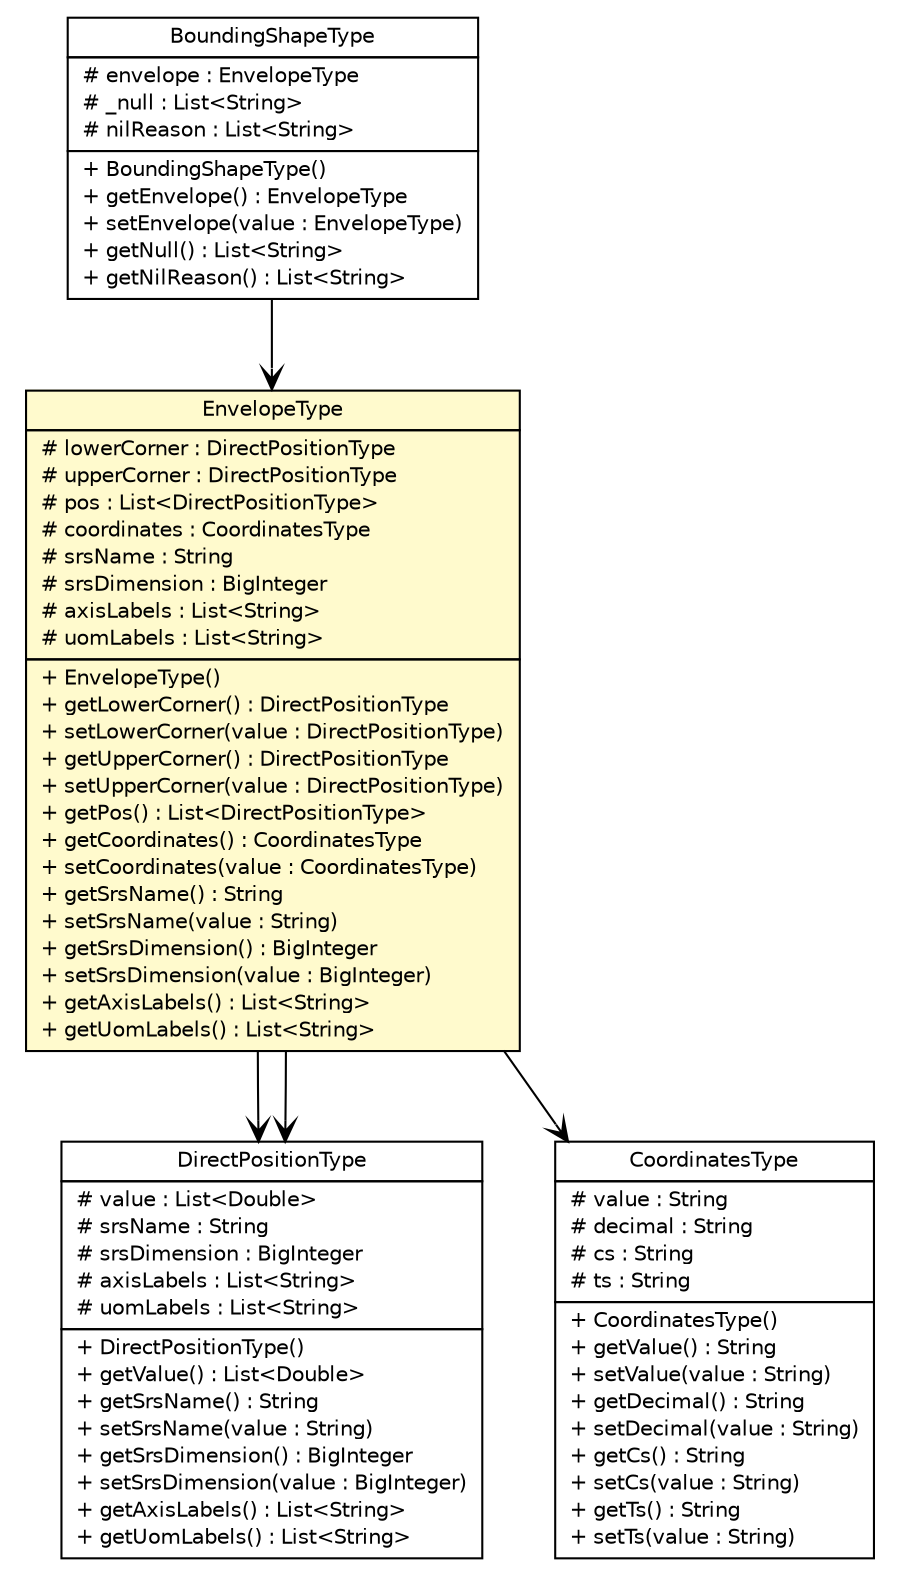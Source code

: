#!/usr/local/bin/dot
#
# Class diagram 
# Generated by UMLGraph version R5_6-24-gf6e263 (http://www.umlgraph.org/)
#

digraph G {
	edge [fontname="Helvetica",fontsize=10,labelfontname="Helvetica",labelfontsize=10];
	node [fontname="Helvetica",fontsize=10,shape=plaintext];
	nodesep=0.25;
	ranksep=0.5;
	// nl.b3p.topnl.top250nl.EnvelopeType
	c14273 [label=<<table title="nl.b3p.topnl.top250nl.EnvelopeType" border="0" cellborder="1" cellspacing="0" cellpadding="2" port="p" bgcolor="lemonChiffon" href="./EnvelopeType.html">
		<tr><td><table border="0" cellspacing="0" cellpadding="1">
<tr><td align="center" balign="center"> EnvelopeType </td></tr>
		</table></td></tr>
		<tr><td><table border="0" cellspacing="0" cellpadding="1">
<tr><td align="left" balign="left"> # lowerCorner : DirectPositionType </td></tr>
<tr><td align="left" balign="left"> # upperCorner : DirectPositionType </td></tr>
<tr><td align="left" balign="left"> # pos : List&lt;DirectPositionType&gt; </td></tr>
<tr><td align="left" balign="left"> # coordinates : CoordinatesType </td></tr>
<tr><td align="left" balign="left"> # srsName : String </td></tr>
<tr><td align="left" balign="left"> # srsDimension : BigInteger </td></tr>
<tr><td align="left" balign="left"> # axisLabels : List&lt;String&gt; </td></tr>
<tr><td align="left" balign="left"> # uomLabels : List&lt;String&gt; </td></tr>
		</table></td></tr>
		<tr><td><table border="0" cellspacing="0" cellpadding="1">
<tr><td align="left" balign="left"> + EnvelopeType() </td></tr>
<tr><td align="left" balign="left"> + getLowerCorner() : DirectPositionType </td></tr>
<tr><td align="left" balign="left"> + setLowerCorner(value : DirectPositionType) </td></tr>
<tr><td align="left" balign="left"> + getUpperCorner() : DirectPositionType </td></tr>
<tr><td align="left" balign="left"> + setUpperCorner(value : DirectPositionType) </td></tr>
<tr><td align="left" balign="left"> + getPos() : List&lt;DirectPositionType&gt; </td></tr>
<tr><td align="left" balign="left"> + getCoordinates() : CoordinatesType </td></tr>
<tr><td align="left" balign="left"> + setCoordinates(value : CoordinatesType) </td></tr>
<tr><td align="left" balign="left"> + getSrsName() : String </td></tr>
<tr><td align="left" balign="left"> + setSrsName(value : String) </td></tr>
<tr><td align="left" balign="left"> + getSrsDimension() : BigInteger </td></tr>
<tr><td align="left" balign="left"> + setSrsDimension(value : BigInteger) </td></tr>
<tr><td align="left" balign="left"> + getAxisLabels() : List&lt;String&gt; </td></tr>
<tr><td align="left" balign="left"> + getUomLabels() : List&lt;String&gt; </td></tr>
		</table></td></tr>
		</table>>, URL="./EnvelopeType.html", fontname="Helvetica", fontcolor="black", fontsize=10.0];
	// nl.b3p.topnl.top250nl.DirectPositionType
	c14288 [label=<<table title="nl.b3p.topnl.top250nl.DirectPositionType" border="0" cellborder="1" cellspacing="0" cellpadding="2" port="p" href="./DirectPositionType.html">
		<tr><td><table border="0" cellspacing="0" cellpadding="1">
<tr><td align="center" balign="center"> DirectPositionType </td></tr>
		</table></td></tr>
		<tr><td><table border="0" cellspacing="0" cellpadding="1">
<tr><td align="left" balign="left"> # value : List&lt;Double&gt; </td></tr>
<tr><td align="left" balign="left"> # srsName : String </td></tr>
<tr><td align="left" balign="left"> # srsDimension : BigInteger </td></tr>
<tr><td align="left" balign="left"> # axisLabels : List&lt;String&gt; </td></tr>
<tr><td align="left" balign="left"> # uomLabels : List&lt;String&gt; </td></tr>
		</table></td></tr>
		<tr><td><table border="0" cellspacing="0" cellpadding="1">
<tr><td align="left" balign="left"> + DirectPositionType() </td></tr>
<tr><td align="left" balign="left"> + getValue() : List&lt;Double&gt; </td></tr>
<tr><td align="left" balign="left"> + getSrsName() : String </td></tr>
<tr><td align="left" balign="left"> + setSrsName(value : String) </td></tr>
<tr><td align="left" balign="left"> + getSrsDimension() : BigInteger </td></tr>
<tr><td align="left" balign="left"> + setSrsDimension(value : BigInteger) </td></tr>
<tr><td align="left" balign="left"> + getAxisLabels() : List&lt;String&gt; </td></tr>
<tr><td align="left" balign="left"> + getUomLabels() : List&lt;String&gt; </td></tr>
		</table></td></tr>
		</table>>, URL="./DirectPositionType.html", fontname="Helvetica", fontcolor="black", fontsize=10.0];
	// nl.b3p.topnl.top250nl.BoundingShapeType
	c14295 [label=<<table title="nl.b3p.topnl.top250nl.BoundingShapeType" border="0" cellborder="1" cellspacing="0" cellpadding="2" port="p" href="./BoundingShapeType.html">
		<tr><td><table border="0" cellspacing="0" cellpadding="1">
<tr><td align="center" balign="center"> BoundingShapeType </td></tr>
		</table></td></tr>
		<tr><td><table border="0" cellspacing="0" cellpadding="1">
<tr><td align="left" balign="left"> # envelope : EnvelopeType </td></tr>
<tr><td align="left" balign="left"> # _null : List&lt;String&gt; </td></tr>
<tr><td align="left" balign="left"> # nilReason : List&lt;String&gt; </td></tr>
		</table></td></tr>
		<tr><td><table border="0" cellspacing="0" cellpadding="1">
<tr><td align="left" balign="left"> + BoundingShapeType() </td></tr>
<tr><td align="left" balign="left"> + getEnvelope() : EnvelopeType </td></tr>
<tr><td align="left" balign="left"> + setEnvelope(value : EnvelopeType) </td></tr>
<tr><td align="left" balign="left"> + getNull() : List&lt;String&gt; </td></tr>
<tr><td align="left" balign="left"> + getNilReason() : List&lt;String&gt; </td></tr>
		</table></td></tr>
		</table>>, URL="./BoundingShapeType.html", fontname="Helvetica", fontcolor="black", fontsize=10.0];
	// nl.b3p.topnl.top250nl.CoordinatesType
	c14300 [label=<<table title="nl.b3p.topnl.top250nl.CoordinatesType" border="0" cellborder="1" cellspacing="0" cellpadding="2" port="p" href="./CoordinatesType.html">
		<tr><td><table border="0" cellspacing="0" cellpadding="1">
<tr><td align="center" balign="center"> CoordinatesType </td></tr>
		</table></td></tr>
		<tr><td><table border="0" cellspacing="0" cellpadding="1">
<tr><td align="left" balign="left"> # value : String </td></tr>
<tr><td align="left" balign="left"> # decimal : String </td></tr>
<tr><td align="left" balign="left"> # cs : String </td></tr>
<tr><td align="left" balign="left"> # ts : String </td></tr>
		</table></td></tr>
		<tr><td><table border="0" cellspacing="0" cellpadding="1">
<tr><td align="left" balign="left"> + CoordinatesType() </td></tr>
<tr><td align="left" balign="left"> + getValue() : String </td></tr>
<tr><td align="left" balign="left"> + setValue(value : String) </td></tr>
<tr><td align="left" balign="left"> + getDecimal() : String </td></tr>
<tr><td align="left" balign="left"> + setDecimal(value : String) </td></tr>
<tr><td align="left" balign="left"> + getCs() : String </td></tr>
<tr><td align="left" balign="left"> + setCs(value : String) </td></tr>
<tr><td align="left" balign="left"> + getTs() : String </td></tr>
<tr><td align="left" balign="left"> + setTs(value : String) </td></tr>
		</table></td></tr>
		</table>>, URL="./CoordinatesType.html", fontname="Helvetica", fontcolor="black", fontsize=10.0];
	// nl.b3p.topnl.top250nl.EnvelopeType NAVASSOC nl.b3p.topnl.top250nl.DirectPositionType
	c14273:p -> c14288:p [taillabel="", label="", headlabel="", fontname="Helvetica", fontcolor="black", fontsize=10.0, color="black", arrowhead=open];
	// nl.b3p.topnl.top250nl.EnvelopeType NAVASSOC nl.b3p.topnl.top250nl.DirectPositionType
	c14273:p -> c14288:p [taillabel="", label="", headlabel="", fontname="Helvetica", fontcolor="black", fontsize=10.0, color="black", arrowhead=open];
	// nl.b3p.topnl.top250nl.EnvelopeType NAVASSOC nl.b3p.topnl.top250nl.CoordinatesType
	c14273:p -> c14300:p [taillabel="", label="", headlabel="", fontname="Helvetica", fontcolor="black", fontsize=10.0, color="black", arrowhead=open];
	// nl.b3p.topnl.top250nl.BoundingShapeType NAVASSOC nl.b3p.topnl.top250nl.EnvelopeType
	c14295:p -> c14273:p [taillabel="", label="", headlabel="", fontname="Helvetica", fontcolor="black", fontsize=10.0, color="black", arrowhead=open];
}

